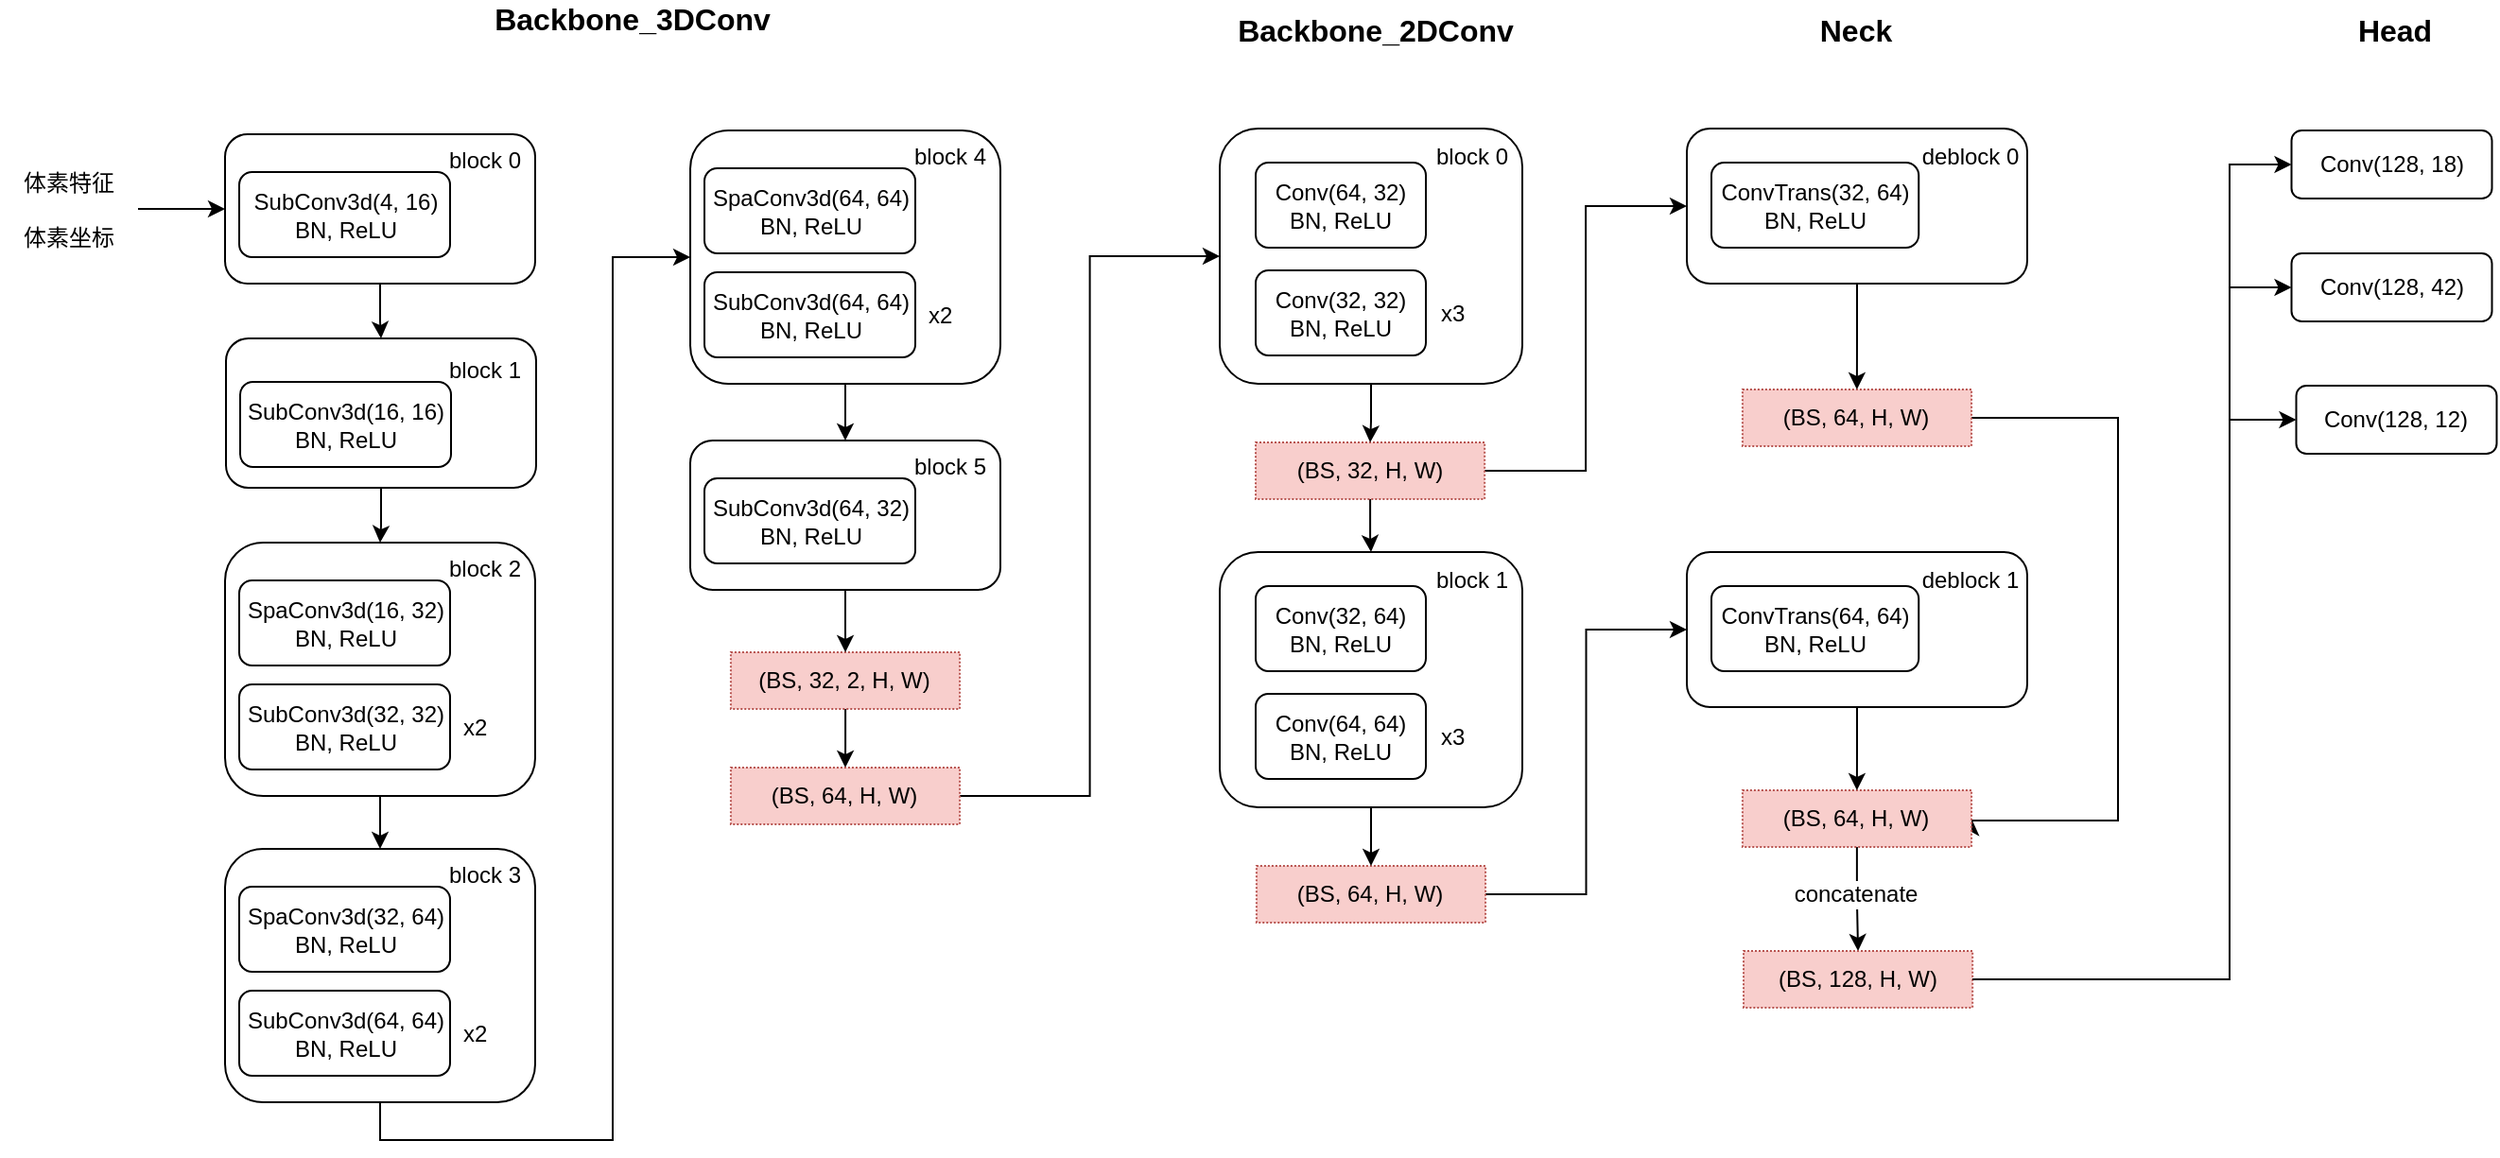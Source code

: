 <mxfile version="15.0.3" type="github">
  <diagram id="I71OE4nxUPz9BCzFAyAM" name="Page-1">
    <mxGraphModel dx="6076" dy="3896" grid="0" gridSize="10" guides="1" tooltips="1" connect="1" arrows="1" fold="1" page="0" pageScale="1" pageWidth="827" pageHeight="1269" background="none" math="0" shadow="0">
      <root>
        <mxCell id="0" />
        <mxCell id="1" parent="0" />
        <mxCell id="x_obFE7ms34Sc6ZjcU9q-155" style="edgeStyle=orthogonalEdgeStyle;rounded=0;orthogonalLoop=1;jettySize=auto;html=1;entryX=0;entryY=0.5;entryDx=0;entryDy=0;strokeColor=#000000;" edge="1" parent="1" source="x_obFE7ms34Sc6ZjcU9q-3" target="x_obFE7ms34Sc6ZjcU9q-69">
          <mxGeometry relative="1" as="geometry" />
        </mxCell>
        <mxCell id="x_obFE7ms34Sc6ZjcU9q-3" value="体素特征&lt;br&gt;&lt;br&gt;体素坐标" style="rounded=1;whiteSpace=wrap;html=1;strokeColor=none;" vertex="1" parent="1">
          <mxGeometry x="-3563" y="-2483.5" width="73" height="40" as="geometry" />
        </mxCell>
        <mxCell id="x_obFE7ms34Sc6ZjcU9q-11" value="" style="group" vertex="1" connectable="0" parent="1">
          <mxGeometry x="-2918" y="-2506" width="160" height="135" as="geometry" />
        </mxCell>
        <mxCell id="x_obFE7ms34Sc6ZjcU9q-9" value="" style="rounded=1;whiteSpace=wrap;html=1;" vertex="1" parent="x_obFE7ms34Sc6ZjcU9q-11">
          <mxGeometry width="160" height="135" as="geometry" />
        </mxCell>
        <mxCell id="x_obFE7ms34Sc6ZjcU9q-5" value="Conv(64, 32)&lt;br&gt;BN, ReLU" style="rounded=1;whiteSpace=wrap;html=1;" vertex="1" parent="x_obFE7ms34Sc6ZjcU9q-11">
          <mxGeometry x="19" y="18" width="90" height="45" as="geometry" />
        </mxCell>
        <mxCell id="x_obFE7ms34Sc6ZjcU9q-7" value="Conv(32, 32)&lt;br&gt;BN, ReLU" style="rounded=1;whiteSpace=wrap;html=1;" vertex="1" parent="x_obFE7ms34Sc6ZjcU9q-11">
          <mxGeometry x="19" y="75" width="90" height="45" as="geometry" />
        </mxCell>
        <mxCell id="x_obFE7ms34Sc6ZjcU9q-8" value="&lt;div style=&quot;text-align: center&quot;&gt;&lt;font face=&quot;helvetica&quot;&gt;x3&lt;/font&gt;&lt;/div&gt;" style="text;whiteSpace=wrap;html=1;" vertex="1" parent="x_obFE7ms34Sc6ZjcU9q-11">
          <mxGeometry x="114.75" y="84" width="37" height="27" as="geometry" />
        </mxCell>
        <mxCell id="x_obFE7ms34Sc6ZjcU9q-10" value="block 0" style="text;html=1;strokeColor=none;fillColor=none;align=center;verticalAlign=middle;whiteSpace=wrap;rounded=0;" vertex="1" parent="x_obFE7ms34Sc6ZjcU9q-11">
          <mxGeometry x="106.75" y="5" width="53" height="20" as="geometry" />
        </mxCell>
        <mxCell id="x_obFE7ms34Sc6ZjcU9q-13" value="" style="group" vertex="1" connectable="0" parent="1">
          <mxGeometry x="-2918" y="-2282" width="160" height="135" as="geometry" />
        </mxCell>
        <mxCell id="x_obFE7ms34Sc6ZjcU9q-14" value="" style="rounded=1;whiteSpace=wrap;html=1;" vertex="1" parent="x_obFE7ms34Sc6ZjcU9q-13">
          <mxGeometry width="160" height="135" as="geometry" />
        </mxCell>
        <mxCell id="x_obFE7ms34Sc6ZjcU9q-15" value="Conv(32, 64)&lt;br&gt;BN, ReLU" style="rounded=1;whiteSpace=wrap;html=1;" vertex="1" parent="x_obFE7ms34Sc6ZjcU9q-13">
          <mxGeometry x="19" y="18" width="90" height="45" as="geometry" />
        </mxCell>
        <mxCell id="x_obFE7ms34Sc6ZjcU9q-16" value="Conv(64, 64)&lt;br&gt;BN, ReLU" style="rounded=1;whiteSpace=wrap;html=1;" vertex="1" parent="x_obFE7ms34Sc6ZjcU9q-13">
          <mxGeometry x="19" y="75" width="90" height="45" as="geometry" />
        </mxCell>
        <mxCell id="x_obFE7ms34Sc6ZjcU9q-17" value="&lt;div style=&quot;text-align: center&quot;&gt;&lt;font face=&quot;helvetica&quot;&gt;x3&lt;/font&gt;&lt;/div&gt;" style="text;whiteSpace=wrap;html=1;" vertex="1" parent="x_obFE7ms34Sc6ZjcU9q-13">
          <mxGeometry x="114.75" y="84" width="37" height="27" as="geometry" />
        </mxCell>
        <mxCell id="x_obFE7ms34Sc6ZjcU9q-18" value="block 1" style="text;html=1;strokeColor=none;fillColor=none;align=center;verticalAlign=middle;whiteSpace=wrap;rounded=0;" vertex="1" parent="x_obFE7ms34Sc6ZjcU9q-13">
          <mxGeometry x="106.75" y="5" width="53" height="20" as="geometry" />
        </mxCell>
        <mxCell id="x_obFE7ms34Sc6ZjcU9q-26" value="&lt;span style=&quot;font-size: 16px ; font-weight: 700&quot;&gt;Backbone_2DConv&lt;/span&gt;" style="text;html=1;strokeColor=none;fillColor=none;align=center;verticalAlign=middle;whiteSpace=wrap;rounded=0;" vertex="1" parent="1">
          <mxGeometry x="-2862" y="-2568" width="53" height="20" as="geometry" />
        </mxCell>
        <mxCell id="x_obFE7ms34Sc6ZjcU9q-27" value="" style="group" vertex="1" connectable="0" parent="1">
          <mxGeometry x="-2671" y="-2506" width="180" height="135" as="geometry" />
        </mxCell>
        <mxCell id="x_obFE7ms34Sc6ZjcU9q-39" value="" style="group" vertex="1" connectable="0" parent="x_obFE7ms34Sc6ZjcU9q-27">
          <mxGeometry width="180" height="82" as="geometry" />
        </mxCell>
        <mxCell id="x_obFE7ms34Sc6ZjcU9q-28" value="" style="rounded=1;whiteSpace=wrap;html=1;" vertex="1" parent="x_obFE7ms34Sc6ZjcU9q-39">
          <mxGeometry width="180" height="82" as="geometry" />
        </mxCell>
        <mxCell id="x_obFE7ms34Sc6ZjcU9q-29" value="ConvTrans(32, 64)&lt;br&gt;BN, ReLU" style="rounded=1;whiteSpace=wrap;html=1;" vertex="1" parent="x_obFE7ms34Sc6ZjcU9q-39">
          <mxGeometry x="12.99" y="18" width="109.63" height="45" as="geometry" />
        </mxCell>
        <mxCell id="x_obFE7ms34Sc6ZjcU9q-32" value="deblock 0" style="text;html=1;strokeColor=none;fillColor=none;align=center;verticalAlign=middle;whiteSpace=wrap;rounded=0;" vertex="1" parent="x_obFE7ms34Sc6ZjcU9q-39">
          <mxGeometry x="120.094" y="5" width="59.625" height="20" as="geometry" />
        </mxCell>
        <mxCell id="x_obFE7ms34Sc6ZjcU9q-33" value="&lt;span style=&quot;font-size: 16px ; font-weight: 700&quot;&gt;Neck&lt;/span&gt;" style="text;html=1;strokeColor=none;fillColor=none;align=center;verticalAlign=middle;whiteSpace=wrap;rounded=0;" vertex="1" parent="1">
          <mxGeometry x="-2607.51" y="-2568" width="53" height="20" as="geometry" />
        </mxCell>
        <mxCell id="x_obFE7ms34Sc6ZjcU9q-42" style="edgeStyle=orthogonalEdgeStyle;rounded=0;orthogonalLoop=1;jettySize=auto;html=1;" edge="1" parent="1" source="x_obFE7ms34Sc6ZjcU9q-37" target="x_obFE7ms34Sc6ZjcU9q-14">
          <mxGeometry relative="1" as="geometry" />
        </mxCell>
        <mxCell id="x_obFE7ms34Sc6ZjcU9q-44" style="edgeStyle=orthogonalEdgeStyle;rounded=0;orthogonalLoop=1;jettySize=auto;html=1;entryX=0;entryY=0.5;entryDx=0;entryDy=0;" edge="1" parent="1" source="x_obFE7ms34Sc6ZjcU9q-37" target="x_obFE7ms34Sc6ZjcU9q-28">
          <mxGeometry relative="1" as="geometry" />
        </mxCell>
        <mxCell id="x_obFE7ms34Sc6ZjcU9q-37" value="(BS, 32, H, W)" style="rounded=0;whiteSpace=wrap;html=1;dashed=1;dashPattern=1 1;strokeColor=#b85450;fillColor=#f8cecc;" vertex="1" parent="1">
          <mxGeometry x="-2899" y="-2340" width="121.09" height="30" as="geometry" />
        </mxCell>
        <mxCell id="x_obFE7ms34Sc6ZjcU9q-45" style="edgeStyle=orthogonalEdgeStyle;rounded=0;orthogonalLoop=1;jettySize=auto;html=1;entryX=0;entryY=0.5;entryDx=0;entryDy=0;" edge="1" parent="1" source="x_obFE7ms34Sc6ZjcU9q-38" target="x_obFE7ms34Sc6ZjcU9q-34">
          <mxGeometry relative="1" as="geometry" />
        </mxCell>
        <mxCell id="x_obFE7ms34Sc6ZjcU9q-38" value="(BS, 64, H, W)" style="rounded=0;whiteSpace=wrap;html=1;dashed=1;dashPattern=1 1;strokeColor=#b85450;fillColor=#f8cecc;" vertex="1" parent="1">
          <mxGeometry x="-2898.55" y="-2116" width="121.09" height="30" as="geometry" />
        </mxCell>
        <mxCell id="x_obFE7ms34Sc6ZjcU9q-40" value="" style="group" vertex="1" connectable="0" parent="1">
          <mxGeometry x="-2671" y="-2282" width="180" height="82" as="geometry" />
        </mxCell>
        <mxCell id="x_obFE7ms34Sc6ZjcU9q-34" value="" style="rounded=1;whiteSpace=wrap;html=1;" vertex="1" parent="x_obFE7ms34Sc6ZjcU9q-40">
          <mxGeometry width="180" height="82" as="geometry" />
        </mxCell>
        <mxCell id="x_obFE7ms34Sc6ZjcU9q-35" value="ConvTrans(64, 64)&lt;br&gt;BN, ReLU" style="rounded=1;whiteSpace=wrap;html=1;" vertex="1" parent="x_obFE7ms34Sc6ZjcU9q-40">
          <mxGeometry x="12.99" y="18" width="109.63" height="45" as="geometry" />
        </mxCell>
        <mxCell id="x_obFE7ms34Sc6ZjcU9q-36" value="deblock 1" style="text;html=1;strokeColor=none;fillColor=none;align=center;verticalAlign=middle;whiteSpace=wrap;rounded=0;" vertex="1" parent="x_obFE7ms34Sc6ZjcU9q-40">
          <mxGeometry x="120.094" y="5" width="59.625" height="20" as="geometry" />
        </mxCell>
        <mxCell id="x_obFE7ms34Sc6ZjcU9q-41" style="edgeStyle=orthogonalEdgeStyle;rounded=0;orthogonalLoop=1;jettySize=auto;html=1;" edge="1" parent="1" source="x_obFE7ms34Sc6ZjcU9q-9" target="x_obFE7ms34Sc6ZjcU9q-37">
          <mxGeometry relative="1" as="geometry" />
        </mxCell>
        <mxCell id="x_obFE7ms34Sc6ZjcU9q-43" style="edgeStyle=orthogonalEdgeStyle;rounded=0;orthogonalLoop=1;jettySize=auto;html=1;entryX=0.5;entryY=0;entryDx=0;entryDy=0;" edge="1" parent="1" source="x_obFE7ms34Sc6ZjcU9q-14" target="x_obFE7ms34Sc6ZjcU9q-38">
          <mxGeometry relative="1" as="geometry" />
        </mxCell>
        <mxCell id="x_obFE7ms34Sc6ZjcU9q-171" style="edgeStyle=orthogonalEdgeStyle;rounded=0;orthogonalLoop=1;jettySize=auto;html=1;entryX=1;entryY=0.5;entryDx=0;entryDy=0;fontSize=16;strokeColor=#000000;" edge="1" parent="1" source="x_obFE7ms34Sc6ZjcU9q-46" target="x_obFE7ms34Sc6ZjcU9q-47">
          <mxGeometry relative="1" as="geometry">
            <Array as="points">
              <mxPoint x="-2443" y="-2353" />
              <mxPoint x="-2443" y="-2140" />
            </Array>
          </mxGeometry>
        </mxCell>
        <mxCell id="x_obFE7ms34Sc6ZjcU9q-46" value="(BS, 64, H, W)" style="rounded=0;whiteSpace=wrap;html=1;dashed=1;dashPattern=1 1;strokeColor=#b85450;fillColor=#f8cecc;" vertex="1" parent="1">
          <mxGeometry x="-2641.55" y="-2368" width="121.09" height="30" as="geometry" />
        </mxCell>
        <mxCell id="x_obFE7ms34Sc6ZjcU9q-172" style="edgeStyle=orthogonalEdgeStyle;rounded=0;orthogonalLoop=1;jettySize=auto;html=1;fontSize=16;strokeColor=#000000;entryX=0.5;entryY=0;entryDx=0;entryDy=0;" edge="1" parent="1" source="x_obFE7ms34Sc6ZjcU9q-47" target="x_obFE7ms34Sc6ZjcU9q-53">
          <mxGeometry relative="1" as="geometry">
            <mxPoint x="-2581.005" y="-2079.667" as="targetPoint" />
          </mxGeometry>
        </mxCell>
        <mxCell id="x_obFE7ms34Sc6ZjcU9q-173" value="concatenate" style="edgeLabel;html=1;align=center;verticalAlign=middle;resizable=0;points=[];fontSize=12;" vertex="1" connectable="0" parent="x_obFE7ms34Sc6ZjcU9q-172">
          <mxGeometry x="-0.11" y="-1" relative="1" as="geometry">
            <mxPoint as="offset" />
          </mxGeometry>
        </mxCell>
        <mxCell id="x_obFE7ms34Sc6ZjcU9q-47" value="(BS, 64, H, W)" style="rounded=0;whiteSpace=wrap;html=1;dashed=1;dashPattern=1 1;strokeColor=#b85450;fillColor=#f8cecc;" vertex="1" parent="1">
          <mxGeometry x="-2641.55" y="-2156" width="121.09" height="30" as="geometry" />
        </mxCell>
        <mxCell id="x_obFE7ms34Sc6ZjcU9q-50" style="edgeStyle=orthogonalEdgeStyle;rounded=0;orthogonalLoop=1;jettySize=auto;html=1;" edge="1" parent="1" source="x_obFE7ms34Sc6ZjcU9q-28" target="x_obFE7ms34Sc6ZjcU9q-46">
          <mxGeometry relative="1" as="geometry" />
        </mxCell>
        <mxCell id="x_obFE7ms34Sc6ZjcU9q-52" style="edgeStyle=orthogonalEdgeStyle;rounded=0;orthogonalLoop=1;jettySize=auto;html=1;strokeColor=#000000;" edge="1" parent="1" source="x_obFE7ms34Sc6ZjcU9q-34" target="x_obFE7ms34Sc6ZjcU9q-47">
          <mxGeometry relative="1" as="geometry" />
        </mxCell>
        <mxCell id="x_obFE7ms34Sc6ZjcU9q-176" style="edgeStyle=orthogonalEdgeStyle;rounded=0;orthogonalLoop=1;jettySize=auto;html=1;entryX=0;entryY=0.5;entryDx=0;entryDy=0;fontSize=12;strokeColor=#000000;" edge="1" parent="1" source="x_obFE7ms34Sc6ZjcU9q-53" target="x_obFE7ms34Sc6ZjcU9q-59">
          <mxGeometry relative="1" as="geometry">
            <Array as="points">
              <mxPoint x="-2384" y="-2056" />
              <mxPoint x="-2384" y="-2487" />
            </Array>
          </mxGeometry>
        </mxCell>
        <mxCell id="x_obFE7ms34Sc6ZjcU9q-178" style="edgeStyle=orthogonalEdgeStyle;rounded=0;orthogonalLoop=1;jettySize=auto;html=1;entryX=0;entryY=0.5;entryDx=0;entryDy=0;fontSize=12;strokeColor=#000000;" edge="1" parent="1" source="x_obFE7ms34Sc6ZjcU9q-53" target="x_obFE7ms34Sc6ZjcU9q-61">
          <mxGeometry relative="1" as="geometry">
            <Array as="points">
              <mxPoint x="-2384" y="-2056" />
              <mxPoint x="-2384" y="-2352" />
            </Array>
          </mxGeometry>
        </mxCell>
        <mxCell id="x_obFE7ms34Sc6ZjcU9q-53" value="(BS, 128, H, W)" style="rounded=0;whiteSpace=wrap;html=1;dashed=1;dashPattern=1 1;strokeColor=#b85450;fillColor=#f8cecc;" vertex="1" parent="1">
          <mxGeometry x="-2641" y="-2071" width="121.09" height="30" as="geometry" />
        </mxCell>
        <mxCell id="x_obFE7ms34Sc6ZjcU9q-59" value="Conv(128, 18)" style="rounded=1;whiteSpace=wrap;html=1;" vertex="1" parent="1">
          <mxGeometry x="-2351.25" y="-2505" width="106" height="36" as="geometry" />
        </mxCell>
        <mxCell id="x_obFE7ms34Sc6ZjcU9q-60" value="Conv(128, 42)" style="rounded=1;whiteSpace=wrap;html=1;" vertex="1" parent="1">
          <mxGeometry x="-2351.25" y="-2440" width="106" height="36" as="geometry" />
        </mxCell>
        <mxCell id="x_obFE7ms34Sc6ZjcU9q-61" value="Conv(128, 12)" style="rounded=1;whiteSpace=wrap;html=1;" vertex="1" parent="1">
          <mxGeometry x="-2348.75" y="-2370" width="106" height="36" as="geometry" />
        </mxCell>
        <mxCell id="x_obFE7ms34Sc6ZjcU9q-67" value="Backbone_3DConv" style="text;html=1;strokeColor=none;fillColor=none;align=center;verticalAlign=middle;whiteSpace=wrap;rounded=0;fontSize=16;fontStyle=1" vertex="1" parent="1">
          <mxGeometry x="-3287" y="-2574" width="117" height="20" as="geometry" />
        </mxCell>
        <mxCell id="x_obFE7ms34Sc6ZjcU9q-68" value="" style="group" vertex="1" connectable="0" parent="1">
          <mxGeometry x="-3444" y="-2503" width="165" height="135" as="geometry" />
        </mxCell>
        <mxCell id="x_obFE7ms34Sc6ZjcU9q-69" value="" style="rounded=1;whiteSpace=wrap;html=1;" vertex="1" parent="x_obFE7ms34Sc6ZjcU9q-68">
          <mxGeometry width="164" height="79" as="geometry" />
        </mxCell>
        <mxCell id="x_obFE7ms34Sc6ZjcU9q-70" value="SubConv3d(4, 16)&lt;br&gt;BN, ReLU" style="rounded=1;whiteSpace=wrap;html=1;" vertex="1" parent="x_obFE7ms34Sc6ZjcU9q-68">
          <mxGeometry x="7.5" y="20" width="111.5" height="45" as="geometry" />
        </mxCell>
        <mxCell id="x_obFE7ms34Sc6ZjcU9q-73" value="block 0" style="text;html=1;strokeColor=none;fillColor=none;align=center;verticalAlign=middle;whiteSpace=wrap;rounded=0;" vertex="1" parent="x_obFE7ms34Sc6ZjcU9q-68">
          <mxGeometry x="110.75" y="4" width="53" height="20" as="geometry" />
        </mxCell>
        <mxCell id="x_obFE7ms34Sc6ZjcU9q-157" style="edgeStyle=orthogonalEdgeStyle;rounded=0;orthogonalLoop=1;jettySize=auto;html=1;entryX=0.5;entryY=0;entryDx=0;entryDy=0;strokeColor=#000000;" edge="1" parent="1" source="x_obFE7ms34Sc6ZjcU9q-116" target="x_obFE7ms34Sc6ZjcU9q-119">
          <mxGeometry relative="1" as="geometry" />
        </mxCell>
        <mxCell id="x_obFE7ms34Sc6ZjcU9q-129" value="" style="group" vertex="1" connectable="0" parent="1">
          <mxGeometry x="-3444" y="-2287" width="164" height="134" as="geometry" />
        </mxCell>
        <mxCell id="x_obFE7ms34Sc6ZjcU9q-119" value="" style="rounded=1;whiteSpace=wrap;html=1;" vertex="1" parent="x_obFE7ms34Sc6ZjcU9q-129">
          <mxGeometry width="164" height="134" as="geometry" />
        </mxCell>
        <mxCell id="x_obFE7ms34Sc6ZjcU9q-120" value="SpaConv3d(16, 32)&lt;br&gt;BN, ReLU" style="rounded=1;whiteSpace=wrap;html=1;" vertex="1" parent="x_obFE7ms34Sc6ZjcU9q-129">
          <mxGeometry x="7.5" y="20" width="111.5" height="45" as="geometry" />
        </mxCell>
        <mxCell id="x_obFE7ms34Sc6ZjcU9q-121" value="block 2" style="text;html=1;strokeColor=none;fillColor=none;align=center;verticalAlign=middle;whiteSpace=wrap;rounded=0;" vertex="1" parent="x_obFE7ms34Sc6ZjcU9q-129">
          <mxGeometry x="110.75" y="4" width="53" height="20" as="geometry" />
        </mxCell>
        <mxCell id="x_obFE7ms34Sc6ZjcU9q-122" value="SubConv3d(32, 32)&lt;br&gt;BN, ReLU" style="rounded=1;whiteSpace=wrap;html=1;" vertex="1" parent="x_obFE7ms34Sc6ZjcU9q-129">
          <mxGeometry x="7.5" y="75" width="111.5" height="45" as="geometry" />
        </mxCell>
        <mxCell id="x_obFE7ms34Sc6ZjcU9q-123" value="&lt;div style=&quot;text-align: center&quot;&gt;&lt;font face=&quot;helvetica&quot;&gt;x2&lt;/font&gt;&lt;/div&gt;" style="text;whiteSpace=wrap;html=1;" vertex="1" parent="x_obFE7ms34Sc6ZjcU9q-129">
          <mxGeometry x="123.5" y="84" width="37" height="27" as="geometry" />
        </mxCell>
        <mxCell id="x_obFE7ms34Sc6ZjcU9q-130" value="" style="group" vertex="1" connectable="0" parent="1">
          <mxGeometry x="-3444" y="-2125" width="164" height="134" as="geometry" />
        </mxCell>
        <mxCell id="x_obFE7ms34Sc6ZjcU9q-131" value="" style="rounded=1;whiteSpace=wrap;html=1;" vertex="1" parent="x_obFE7ms34Sc6ZjcU9q-130">
          <mxGeometry width="164" height="134" as="geometry" />
        </mxCell>
        <mxCell id="x_obFE7ms34Sc6ZjcU9q-132" value="SpaConv3d(32, 64)&lt;br&gt;BN, ReLU" style="rounded=1;whiteSpace=wrap;html=1;" vertex="1" parent="x_obFE7ms34Sc6ZjcU9q-130">
          <mxGeometry x="7.5" y="20" width="111.5" height="45" as="geometry" />
        </mxCell>
        <mxCell id="x_obFE7ms34Sc6ZjcU9q-133" value="block 3" style="text;html=1;strokeColor=none;fillColor=none;align=center;verticalAlign=middle;whiteSpace=wrap;rounded=0;" vertex="1" parent="x_obFE7ms34Sc6ZjcU9q-130">
          <mxGeometry x="110.75" y="4" width="53" height="20" as="geometry" />
        </mxCell>
        <mxCell id="x_obFE7ms34Sc6ZjcU9q-134" value="SubConv3d(64, 64)&lt;br&gt;BN, ReLU" style="rounded=1;whiteSpace=wrap;html=1;" vertex="1" parent="x_obFE7ms34Sc6ZjcU9q-130">
          <mxGeometry x="7.5" y="75" width="111.5" height="45" as="geometry" />
        </mxCell>
        <mxCell id="x_obFE7ms34Sc6ZjcU9q-135" value="&lt;div style=&quot;text-align: center&quot;&gt;&lt;font face=&quot;helvetica&quot;&gt;x2&lt;/font&gt;&lt;/div&gt;" style="text;whiteSpace=wrap;html=1;" vertex="1" parent="x_obFE7ms34Sc6ZjcU9q-130">
          <mxGeometry x="123.5" y="84" width="37" height="27" as="geometry" />
        </mxCell>
        <mxCell id="x_obFE7ms34Sc6ZjcU9q-136" value="" style="group" vertex="1" connectable="0" parent="1">
          <mxGeometry x="-3197.99" y="-2505" width="164" height="134" as="geometry" />
        </mxCell>
        <mxCell id="x_obFE7ms34Sc6ZjcU9q-137" value="" style="rounded=1;whiteSpace=wrap;html=1;" vertex="1" parent="x_obFE7ms34Sc6ZjcU9q-136">
          <mxGeometry width="164" height="134" as="geometry" />
        </mxCell>
        <mxCell id="x_obFE7ms34Sc6ZjcU9q-138" value="SpaConv3d(64, 64)&lt;br&gt;BN, ReLU" style="rounded=1;whiteSpace=wrap;html=1;" vertex="1" parent="x_obFE7ms34Sc6ZjcU9q-136">
          <mxGeometry x="7.5" y="20" width="111.5" height="45" as="geometry" />
        </mxCell>
        <mxCell id="x_obFE7ms34Sc6ZjcU9q-139" value="block 4" style="text;html=1;strokeColor=none;fillColor=none;align=center;verticalAlign=middle;whiteSpace=wrap;rounded=0;" vertex="1" parent="x_obFE7ms34Sc6ZjcU9q-136">
          <mxGeometry x="110.75" y="4" width="53" height="20" as="geometry" />
        </mxCell>
        <mxCell id="x_obFE7ms34Sc6ZjcU9q-140" value="SubConv3d(64, 64)&lt;br&gt;BN, ReLU" style="rounded=1;whiteSpace=wrap;html=1;" vertex="1" parent="x_obFE7ms34Sc6ZjcU9q-136">
          <mxGeometry x="7.5" y="75" width="111.5" height="45" as="geometry" />
        </mxCell>
        <mxCell id="x_obFE7ms34Sc6ZjcU9q-141" value="&lt;div style=&quot;text-align: center&quot;&gt;&lt;font face=&quot;helvetica&quot;&gt;x2&lt;/font&gt;&lt;/div&gt;" style="text;whiteSpace=wrap;html=1;" vertex="1" parent="x_obFE7ms34Sc6ZjcU9q-136">
          <mxGeometry x="123.5" y="84" width="37" height="27" as="geometry" />
        </mxCell>
        <mxCell id="x_obFE7ms34Sc6ZjcU9q-151" value="" style="group" vertex="1" connectable="0" parent="1">
          <mxGeometry x="-3198" y="-2341" width="164" height="79" as="geometry" />
        </mxCell>
        <mxCell id="x_obFE7ms34Sc6ZjcU9q-148" value="" style="rounded=1;whiteSpace=wrap;html=1;" vertex="1" parent="x_obFE7ms34Sc6ZjcU9q-151">
          <mxGeometry width="164" height="79" as="geometry" />
        </mxCell>
        <mxCell id="x_obFE7ms34Sc6ZjcU9q-149" value="SubConv3d(64, 32)&lt;br&gt;BN, ReLU" style="rounded=1;whiteSpace=wrap;html=1;" vertex="1" parent="x_obFE7ms34Sc6ZjcU9q-151">
          <mxGeometry x="7.5" y="20" width="111.5" height="45" as="geometry" />
        </mxCell>
        <mxCell id="x_obFE7ms34Sc6ZjcU9q-150" value="block 5" style="text;html=1;strokeColor=none;fillColor=none;align=center;verticalAlign=middle;whiteSpace=wrap;rounded=0;" vertex="1" parent="x_obFE7ms34Sc6ZjcU9q-151">
          <mxGeometry x="110.75" y="4" width="53" height="20" as="geometry" />
        </mxCell>
        <mxCell id="x_obFE7ms34Sc6ZjcU9q-164" style="edgeStyle=orthogonalEdgeStyle;rounded=0;orthogonalLoop=1;jettySize=auto;html=1;entryX=0.5;entryY=0;entryDx=0;entryDy=0;fontSize=16;strokeColor=#000000;" edge="1" parent="1" source="x_obFE7ms34Sc6ZjcU9q-152" target="x_obFE7ms34Sc6ZjcU9q-153">
          <mxGeometry relative="1" as="geometry" />
        </mxCell>
        <mxCell id="x_obFE7ms34Sc6ZjcU9q-152" value="(BS, 32, 2, H, W)" style="rounded=0;whiteSpace=wrap;html=1;dashed=1;dashPattern=1 1;strokeColor=#b85450;fillColor=#f8cecc;" vertex="1" parent="1">
          <mxGeometry x="-3176.54" y="-2229" width="121.09" height="30" as="geometry" />
        </mxCell>
        <mxCell id="x_obFE7ms34Sc6ZjcU9q-166" style="edgeStyle=orthogonalEdgeStyle;rounded=0;orthogonalLoop=1;jettySize=auto;html=1;entryX=0;entryY=0.5;entryDx=0;entryDy=0;fontSize=16;strokeColor=#000000;" edge="1" parent="1" source="x_obFE7ms34Sc6ZjcU9q-153" target="x_obFE7ms34Sc6ZjcU9q-9">
          <mxGeometry relative="1" as="geometry" />
        </mxCell>
        <mxCell id="x_obFE7ms34Sc6ZjcU9q-153" value="(BS, 64, H, W)" style="rounded=0;whiteSpace=wrap;html=1;dashed=1;dashPattern=1 1;strokeColor=#b85450;fillColor=#f8cecc;" vertex="1" parent="1">
          <mxGeometry x="-3176.54" y="-2168" width="121.09" height="30" as="geometry" />
        </mxCell>
        <mxCell id="x_obFE7ms34Sc6ZjcU9q-156" style="edgeStyle=orthogonalEdgeStyle;rounded=0;orthogonalLoop=1;jettySize=auto;html=1;strokeColor=#000000;" edge="1" parent="1" source="x_obFE7ms34Sc6ZjcU9q-69" target="x_obFE7ms34Sc6ZjcU9q-116">
          <mxGeometry relative="1" as="geometry" />
        </mxCell>
        <mxCell id="x_obFE7ms34Sc6ZjcU9q-158" style="edgeStyle=orthogonalEdgeStyle;rounded=0;orthogonalLoop=1;jettySize=auto;html=1;strokeColor=#000000;" edge="1" parent="1" source="x_obFE7ms34Sc6ZjcU9q-119" target="x_obFE7ms34Sc6ZjcU9q-131">
          <mxGeometry relative="1" as="geometry" />
        </mxCell>
        <mxCell id="x_obFE7ms34Sc6ZjcU9q-159" value="" style="group" vertex="1" connectable="0" parent="1">
          <mxGeometry x="-3443.5" y="-2395" width="164" height="79" as="geometry" />
        </mxCell>
        <mxCell id="x_obFE7ms34Sc6ZjcU9q-116" value="" style="rounded=1;whiteSpace=wrap;html=1;" vertex="1" parent="x_obFE7ms34Sc6ZjcU9q-159">
          <mxGeometry width="164" height="79" as="geometry" />
        </mxCell>
        <mxCell id="x_obFE7ms34Sc6ZjcU9q-117" value="SubConv3d(16, 16)&lt;br&gt;BN, ReLU" style="rounded=1;whiteSpace=wrap;html=1;" vertex="1" parent="x_obFE7ms34Sc6ZjcU9q-159">
          <mxGeometry x="7.5" y="23" width="111.5" height="45" as="geometry" />
        </mxCell>
        <mxCell id="x_obFE7ms34Sc6ZjcU9q-118" value="block 1" style="text;html=1;strokeColor=none;fillColor=none;align=center;verticalAlign=middle;whiteSpace=wrap;rounded=0;" vertex="1" parent="x_obFE7ms34Sc6ZjcU9q-159">
          <mxGeometry x="110.75" y="7" width="53" height="20" as="geometry" />
        </mxCell>
        <mxCell id="x_obFE7ms34Sc6ZjcU9q-160" style="edgeStyle=orthogonalEdgeStyle;rounded=0;orthogonalLoop=1;jettySize=auto;html=1;entryX=0;entryY=0.5;entryDx=0;entryDy=0;strokeColor=#000000;exitX=0.5;exitY=1;exitDx=0;exitDy=0;" edge="1" parent="1" source="x_obFE7ms34Sc6ZjcU9q-131" target="x_obFE7ms34Sc6ZjcU9q-137">
          <mxGeometry relative="1" as="geometry" />
        </mxCell>
        <mxCell id="x_obFE7ms34Sc6ZjcU9q-161" style="edgeStyle=orthogonalEdgeStyle;rounded=0;orthogonalLoop=1;jettySize=auto;html=1;strokeColor=#000000;" edge="1" parent="1" source="x_obFE7ms34Sc6ZjcU9q-137" target="x_obFE7ms34Sc6ZjcU9q-148">
          <mxGeometry relative="1" as="geometry" />
        </mxCell>
        <mxCell id="x_obFE7ms34Sc6ZjcU9q-163" style="edgeStyle=orthogonalEdgeStyle;rounded=0;orthogonalLoop=1;jettySize=auto;html=1;fontSize=16;strokeColor=#000000;" edge="1" parent="1" source="x_obFE7ms34Sc6ZjcU9q-148" target="x_obFE7ms34Sc6ZjcU9q-152">
          <mxGeometry relative="1" as="geometry" />
        </mxCell>
        <mxCell id="x_obFE7ms34Sc6ZjcU9q-174" value="&lt;span style=&quot;font-size: 16px ; font-weight: 700&quot;&gt;Head&lt;/span&gt;" style="text;html=1;strokeColor=none;fillColor=none;align=center;verticalAlign=middle;whiteSpace=wrap;rounded=0;" vertex="1" parent="1">
          <mxGeometry x="-2323.5" y="-2568" width="53" height="20" as="geometry" />
        </mxCell>
        <mxCell id="x_obFE7ms34Sc6ZjcU9q-179" style="edgeStyle=orthogonalEdgeStyle;rounded=0;orthogonalLoop=1;jettySize=auto;html=1;entryX=0;entryY=0.5;entryDx=0;entryDy=0;fontSize=12;strokeColor=#000000;exitX=1;exitY=0.5;exitDx=0;exitDy=0;" edge="1" parent="1" source="x_obFE7ms34Sc6ZjcU9q-53" target="x_obFE7ms34Sc6ZjcU9q-60">
          <mxGeometry relative="1" as="geometry">
            <mxPoint x="-2519.91" y="-1991" as="sourcePoint" />
            <mxPoint x="-2351.25" y="-2422" as="targetPoint" />
            <Array as="points">
              <mxPoint x="-2384" y="-2056" />
              <mxPoint x="-2384" y="-2422" />
            </Array>
          </mxGeometry>
        </mxCell>
      </root>
    </mxGraphModel>
  </diagram>
</mxfile>
